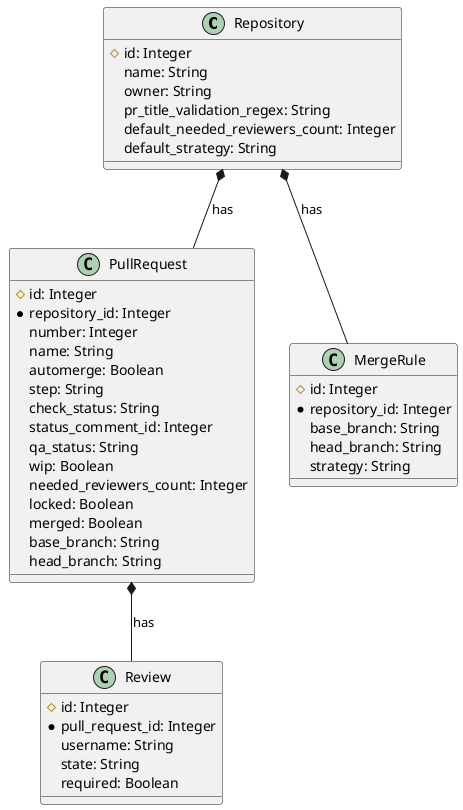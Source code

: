 @startuml Schema
class Repository {
    #id: Integer
    name: String
    owner: String
    pr_title_validation_regex: String
    default_needed_reviewers_count: Integer
    default_strategy: String
}
class PullRequest {
    #id: Integer
    *repository_id: Integer
    number: Integer
    name: String
    automerge: Boolean
    step: String
    check_status: String
    status_comment_id: Integer
    qa_status: String
    wip: Boolean
    needed_reviewers_count: Integer
    locked: Boolean
    merged: Boolean
    base_branch: String
    head_branch: String
}
class Review {
    #id: Integer
    *pull_request_id: Integer
    username: String
    state: String
    required: Boolean
}
class MergeRule {
    #id: Integer
    *repository_id: Integer
    base_branch: String
    head_branch: String
    strategy: String
}

Repository *-- PullRequest : has
Repository *-- MergeRule : has
PullRequest *-- Review : has
@enduml
